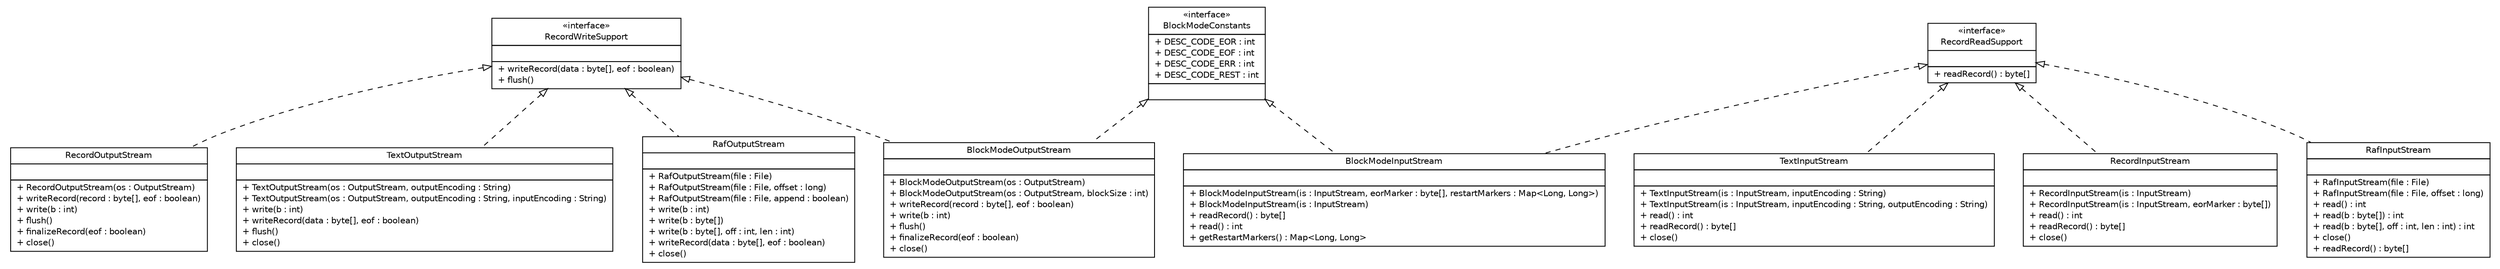 #!/usr/local/bin/dot
#
# Class diagram 
# Generated by UMLGraph version 5.1 (http://www.umlgraph.org/)
#

digraph G {
	edge [fontname="Helvetica",fontsize=10,labelfontname="Helvetica",labelfontsize=10];
	node [fontname="Helvetica",fontsize=10,shape=plaintext];
	nodesep=0.25;
	ranksep=0.5;
	// com.apporiented.hermesftp.streams.BlockModeOutputStream
	c897 [label=<<table title="com.apporiented.hermesftp.streams.BlockModeOutputStream" border="0" cellborder="1" cellspacing="0" cellpadding="2" port="p" href="./BlockModeOutputStream.html">
		<tr><td><table border="0" cellspacing="0" cellpadding="1">
<tr><td align="center" balign="center"> BlockModeOutputStream </td></tr>
		</table></td></tr>
		<tr><td><table border="0" cellspacing="0" cellpadding="1">
<tr><td align="left" balign="left">  </td></tr>
		</table></td></tr>
		<tr><td><table border="0" cellspacing="0" cellpadding="1">
<tr><td align="left" balign="left"> + BlockModeOutputStream(os : OutputStream) </td></tr>
<tr><td align="left" balign="left"> + BlockModeOutputStream(os : OutputStream, blockSize : int) </td></tr>
<tr><td align="left" balign="left"> + writeRecord(record : byte[], eof : boolean) </td></tr>
<tr><td align="left" balign="left"> + write(b : int) </td></tr>
<tr><td align="left" balign="left"> + flush() </td></tr>
<tr><td align="left" balign="left"> + finalizeRecord(eof : boolean) </td></tr>
<tr><td align="left" balign="left"> + close() </td></tr>
		</table></td></tr>
		</table>>, fontname="Helvetica", fontcolor="black", fontsize=10.0];
	// com.apporiented.hermesftp.streams.RecordWriteSupport
	c898 [label=<<table title="com.apporiented.hermesftp.streams.RecordWriteSupport" border="0" cellborder="1" cellspacing="0" cellpadding="2" port="p" href="./RecordWriteSupport.html">
		<tr><td><table border="0" cellspacing="0" cellpadding="1">
<tr><td align="center" balign="center"> &#171;interface&#187; </td></tr>
<tr><td align="center" balign="center"> RecordWriteSupport </td></tr>
		</table></td></tr>
		<tr><td><table border="0" cellspacing="0" cellpadding="1">
<tr><td align="left" balign="left">  </td></tr>
		</table></td></tr>
		<tr><td><table border="0" cellspacing="0" cellpadding="1">
<tr><td align="left" balign="left"> + writeRecord(data : byte[], eof : boolean) </td></tr>
<tr><td align="left" balign="left"> + flush() </td></tr>
		</table></td></tr>
		</table>>, fontname="Helvetica", fontcolor="black", fontsize=10.0];
	// com.apporiented.hermesftp.streams.TextInputStream
	c899 [label=<<table title="com.apporiented.hermesftp.streams.TextInputStream" border="0" cellborder="1" cellspacing="0" cellpadding="2" port="p" href="./TextInputStream.html">
		<tr><td><table border="0" cellspacing="0" cellpadding="1">
<tr><td align="center" balign="center"> TextInputStream </td></tr>
		</table></td></tr>
		<tr><td><table border="0" cellspacing="0" cellpadding="1">
<tr><td align="left" balign="left">  </td></tr>
		</table></td></tr>
		<tr><td><table border="0" cellspacing="0" cellpadding="1">
<tr><td align="left" balign="left"> + TextInputStream(is : InputStream, inputEncoding : String) </td></tr>
<tr><td align="left" balign="left"> + TextInputStream(is : InputStream, inputEncoding : String, outputEncoding : String) </td></tr>
<tr><td align="left" balign="left"> + read() : int </td></tr>
<tr><td align="left" balign="left"> + readRecord() : byte[] </td></tr>
<tr><td align="left" balign="left"> + close() </td></tr>
		</table></td></tr>
		</table>>, fontname="Helvetica", fontcolor="black", fontsize=10.0];
	// com.apporiented.hermesftp.streams.RecordOutputStream
	c900 [label=<<table title="com.apporiented.hermesftp.streams.RecordOutputStream" border="0" cellborder="1" cellspacing="0" cellpadding="2" port="p" href="./RecordOutputStream.html">
		<tr><td><table border="0" cellspacing="0" cellpadding="1">
<tr><td align="center" balign="center"> RecordOutputStream </td></tr>
		</table></td></tr>
		<tr><td><table border="0" cellspacing="0" cellpadding="1">
<tr><td align="left" balign="left">  </td></tr>
		</table></td></tr>
		<tr><td><table border="0" cellspacing="0" cellpadding="1">
<tr><td align="left" balign="left"> + RecordOutputStream(os : OutputStream) </td></tr>
<tr><td align="left" balign="left"> + writeRecord(record : byte[], eof : boolean) </td></tr>
<tr><td align="left" balign="left"> + write(b : int) </td></tr>
<tr><td align="left" balign="left"> + flush() </td></tr>
<tr><td align="left" balign="left"> + finalizeRecord(eof : boolean) </td></tr>
<tr><td align="left" balign="left"> + close() </td></tr>
		</table></td></tr>
		</table>>, fontname="Helvetica", fontcolor="black", fontsize=10.0];
	// com.apporiented.hermesftp.streams.BlockModeInputStream
	c901 [label=<<table title="com.apporiented.hermesftp.streams.BlockModeInputStream" border="0" cellborder="1" cellspacing="0" cellpadding="2" port="p" href="./BlockModeInputStream.html">
		<tr><td><table border="0" cellspacing="0" cellpadding="1">
<tr><td align="center" balign="center"> BlockModeInputStream </td></tr>
		</table></td></tr>
		<tr><td><table border="0" cellspacing="0" cellpadding="1">
<tr><td align="left" balign="left">  </td></tr>
		</table></td></tr>
		<tr><td><table border="0" cellspacing="0" cellpadding="1">
<tr><td align="left" balign="left"> + BlockModeInputStream(is : InputStream, eorMarker : byte[], restartMarkers : Map&lt;Long, Long&gt;) </td></tr>
<tr><td align="left" balign="left"> + BlockModeInputStream(is : InputStream) </td></tr>
<tr><td align="left" balign="left"> + readRecord() : byte[] </td></tr>
<tr><td align="left" balign="left"> + read() : int </td></tr>
<tr><td align="left" balign="left"> + getRestartMarkers() : Map&lt;Long, Long&gt; </td></tr>
		</table></td></tr>
		</table>>, fontname="Helvetica", fontcolor="black", fontsize=10.0];
	// com.apporiented.hermesftp.streams.RecordInputStream
	c902 [label=<<table title="com.apporiented.hermesftp.streams.RecordInputStream" border="0" cellborder="1" cellspacing="0" cellpadding="2" port="p" href="./RecordInputStream.html">
		<tr><td><table border="0" cellspacing="0" cellpadding="1">
<tr><td align="center" balign="center"> RecordInputStream </td></tr>
		</table></td></tr>
		<tr><td><table border="0" cellspacing="0" cellpadding="1">
<tr><td align="left" balign="left">  </td></tr>
		</table></td></tr>
		<tr><td><table border="0" cellspacing="0" cellpadding="1">
<tr><td align="left" balign="left"> + RecordInputStream(is : InputStream) </td></tr>
<tr><td align="left" balign="left"> + RecordInputStream(is : InputStream, eorMarker : byte[]) </td></tr>
<tr><td align="left" balign="left"> + read() : int </td></tr>
<tr><td align="left" balign="left"> + readRecord() : byte[] </td></tr>
<tr><td align="left" balign="left"> + close() </td></tr>
		</table></td></tr>
		</table>>, fontname="Helvetica", fontcolor="black", fontsize=10.0];
	// com.apporiented.hermesftp.streams.BlockModeConstants
	c903 [label=<<table title="com.apporiented.hermesftp.streams.BlockModeConstants" border="0" cellborder="1" cellspacing="0" cellpadding="2" port="p" href="./BlockModeConstants.html">
		<tr><td><table border="0" cellspacing="0" cellpadding="1">
<tr><td align="center" balign="center"> &#171;interface&#187; </td></tr>
<tr><td align="center" balign="center"> BlockModeConstants </td></tr>
		</table></td></tr>
		<tr><td><table border="0" cellspacing="0" cellpadding="1">
<tr><td align="left" balign="left"> + DESC_CODE_EOR : int </td></tr>
<tr><td align="left" balign="left"> + DESC_CODE_EOF : int </td></tr>
<tr><td align="left" balign="left"> + DESC_CODE_ERR : int </td></tr>
<tr><td align="left" balign="left"> + DESC_CODE_REST : int </td></tr>
		</table></td></tr>
		<tr><td><table border="0" cellspacing="0" cellpadding="1">
<tr><td align="left" balign="left">  </td></tr>
		</table></td></tr>
		</table>>, fontname="Helvetica", fontcolor="black", fontsize=10.0];
	// com.apporiented.hermesftp.streams.RafInputStream
	c904 [label=<<table title="com.apporiented.hermesftp.streams.RafInputStream" border="0" cellborder="1" cellspacing="0" cellpadding="2" port="p" href="./RafInputStream.html">
		<tr><td><table border="0" cellspacing="0" cellpadding="1">
<tr><td align="center" balign="center"> RafInputStream </td></tr>
		</table></td></tr>
		<tr><td><table border="0" cellspacing="0" cellpadding="1">
<tr><td align="left" balign="left">  </td></tr>
		</table></td></tr>
		<tr><td><table border="0" cellspacing="0" cellpadding="1">
<tr><td align="left" balign="left"> + RafInputStream(file : File) </td></tr>
<tr><td align="left" balign="left"> + RafInputStream(file : File, offset : long) </td></tr>
<tr><td align="left" balign="left"> + read() : int </td></tr>
<tr><td align="left" balign="left"> + read(b : byte[]) : int </td></tr>
<tr><td align="left" balign="left"> + read(b : byte[], off : int, len : int) : int </td></tr>
<tr><td align="left" balign="left"> + close() </td></tr>
<tr><td align="left" balign="left"> + readRecord() : byte[] </td></tr>
		</table></td></tr>
		</table>>, fontname="Helvetica", fontcolor="black", fontsize=10.0];
	// com.apporiented.hermesftp.streams.TextOutputStream
	c905 [label=<<table title="com.apporiented.hermesftp.streams.TextOutputStream" border="0" cellborder="1" cellspacing="0" cellpadding="2" port="p" href="./TextOutputStream.html">
		<tr><td><table border="0" cellspacing="0" cellpadding="1">
<tr><td align="center" balign="center"> TextOutputStream </td></tr>
		</table></td></tr>
		<tr><td><table border="0" cellspacing="0" cellpadding="1">
<tr><td align="left" balign="left">  </td></tr>
		</table></td></tr>
		<tr><td><table border="0" cellspacing="0" cellpadding="1">
<tr><td align="left" balign="left"> + TextOutputStream(os : OutputStream, outputEncoding : String) </td></tr>
<tr><td align="left" balign="left"> + TextOutputStream(os : OutputStream, outputEncoding : String, inputEncoding : String) </td></tr>
<tr><td align="left" balign="left"> + write(b : int) </td></tr>
<tr><td align="left" balign="left"> + writeRecord(data : byte[], eof : boolean) </td></tr>
<tr><td align="left" balign="left"> + flush() </td></tr>
<tr><td align="left" balign="left"> + close() </td></tr>
		</table></td></tr>
		</table>>, fontname="Helvetica", fontcolor="black", fontsize=10.0];
	// com.apporiented.hermesftp.streams.RafOutputStream
	c906 [label=<<table title="com.apporiented.hermesftp.streams.RafOutputStream" border="0" cellborder="1" cellspacing="0" cellpadding="2" port="p" href="./RafOutputStream.html">
		<tr><td><table border="0" cellspacing="0" cellpadding="1">
<tr><td align="center" balign="center"> RafOutputStream </td></tr>
		</table></td></tr>
		<tr><td><table border="0" cellspacing="0" cellpadding="1">
<tr><td align="left" balign="left">  </td></tr>
		</table></td></tr>
		<tr><td><table border="0" cellspacing="0" cellpadding="1">
<tr><td align="left" balign="left"> + RafOutputStream(file : File) </td></tr>
<tr><td align="left" balign="left"> + RafOutputStream(file : File, offset : long) </td></tr>
<tr><td align="left" balign="left"> + RafOutputStream(file : File, append : boolean) </td></tr>
<tr><td align="left" balign="left"> + write(b : int) </td></tr>
<tr><td align="left" balign="left"> + write(b : byte[]) </td></tr>
<tr><td align="left" balign="left"> + write(b : byte[], off : int, len : int) </td></tr>
<tr><td align="left" balign="left"> + writeRecord(data : byte[], eof : boolean) </td></tr>
<tr><td align="left" balign="left"> + close() </td></tr>
		</table></td></tr>
		</table>>, fontname="Helvetica", fontcolor="black", fontsize=10.0];
	// com.apporiented.hermesftp.streams.RecordReadSupport
	c907 [label=<<table title="com.apporiented.hermesftp.streams.RecordReadSupport" border="0" cellborder="1" cellspacing="0" cellpadding="2" port="p" href="./RecordReadSupport.html">
		<tr><td><table border="0" cellspacing="0" cellpadding="1">
<tr><td align="center" balign="center"> &#171;interface&#187; </td></tr>
<tr><td align="center" balign="center"> RecordReadSupport </td></tr>
		</table></td></tr>
		<tr><td><table border="0" cellspacing="0" cellpadding="1">
<tr><td align="left" balign="left">  </td></tr>
		</table></td></tr>
		<tr><td><table border="0" cellspacing="0" cellpadding="1">
<tr><td align="left" balign="left"> + readRecord() : byte[] </td></tr>
		</table></td></tr>
		</table>>, fontname="Helvetica", fontcolor="black", fontsize=10.0];
	//com.apporiented.hermesftp.streams.BlockModeOutputStream implements com.apporiented.hermesftp.streams.BlockModeConstants
	c903:p -> c897:p [dir=back,arrowtail=empty,style=dashed];
	//com.apporiented.hermesftp.streams.BlockModeOutputStream implements com.apporiented.hermesftp.streams.RecordWriteSupport
	c898:p -> c897:p [dir=back,arrowtail=empty,style=dashed];
	//com.apporiented.hermesftp.streams.TextInputStream implements com.apporiented.hermesftp.streams.RecordReadSupport
	c907:p -> c899:p [dir=back,arrowtail=empty,style=dashed];
	//com.apporiented.hermesftp.streams.RecordOutputStream implements com.apporiented.hermesftp.streams.RecordWriteSupport
	c898:p -> c900:p [dir=back,arrowtail=empty,style=dashed];
	//com.apporiented.hermesftp.streams.BlockModeInputStream implements com.apporiented.hermesftp.streams.RecordReadSupport
	c907:p -> c901:p [dir=back,arrowtail=empty,style=dashed];
	//com.apporiented.hermesftp.streams.BlockModeInputStream implements com.apporiented.hermesftp.streams.BlockModeConstants
	c903:p -> c901:p [dir=back,arrowtail=empty,style=dashed];
	//com.apporiented.hermesftp.streams.RecordInputStream implements com.apporiented.hermesftp.streams.RecordReadSupport
	c907:p -> c902:p [dir=back,arrowtail=empty,style=dashed];
	//com.apporiented.hermesftp.streams.RafInputStream implements com.apporiented.hermesftp.streams.RecordReadSupport
	c907:p -> c904:p [dir=back,arrowtail=empty,style=dashed];
	//com.apporiented.hermesftp.streams.TextOutputStream implements com.apporiented.hermesftp.streams.RecordWriteSupport
	c898:p -> c905:p [dir=back,arrowtail=empty,style=dashed];
	//com.apporiented.hermesftp.streams.RafOutputStream implements com.apporiented.hermesftp.streams.RecordWriteSupport
	c898:p -> c906:p [dir=back,arrowtail=empty,style=dashed];
}

